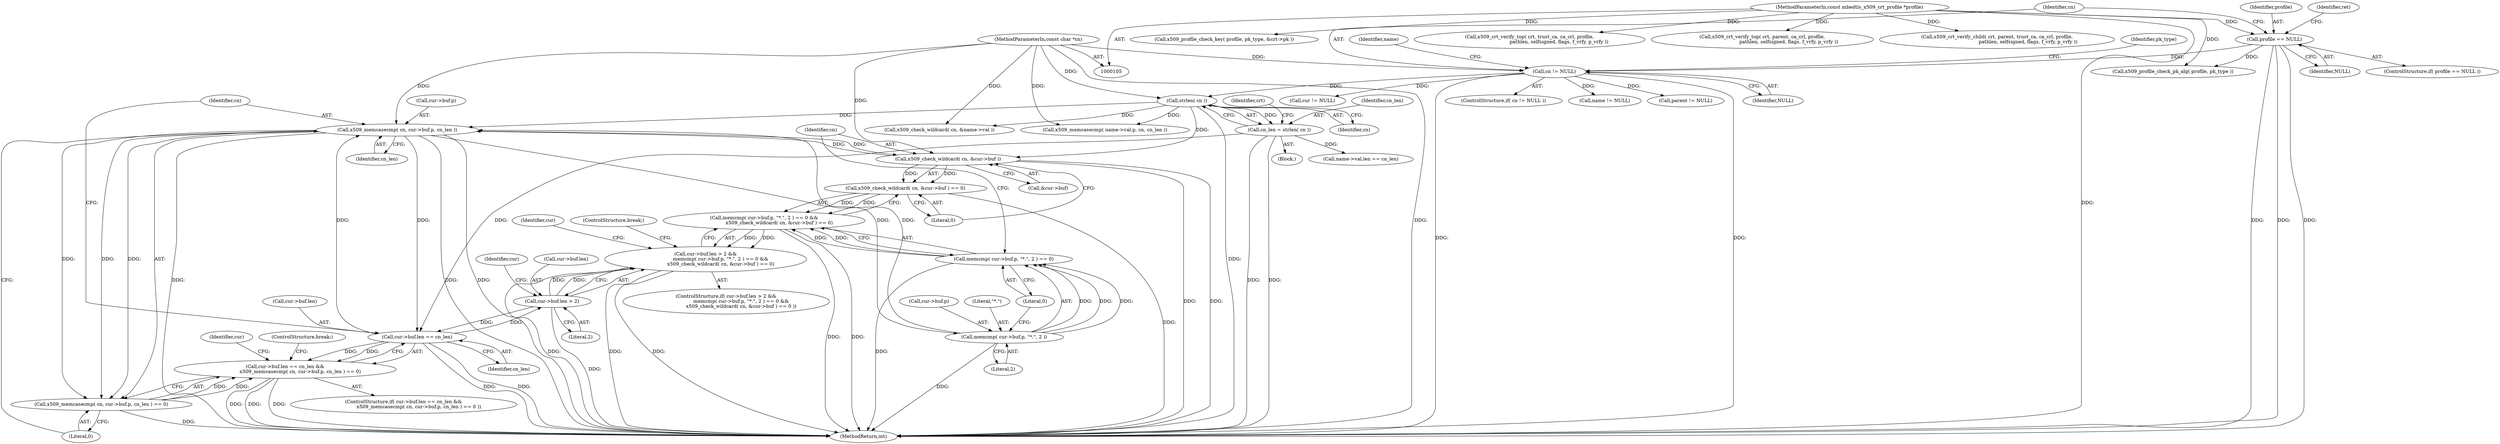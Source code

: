 digraph "0_mbedtls_31458a18788b0cf0b722acda9bb2f2fe13a3fb32_0@pointer" {
"1000188" [label="(Call,x509_memcasecmp( cn, cur->buf.p, cn_len ))"];
"1000158" [label="(Call,strlen( cn ))"];
"1000146" [label="(Call,cn != NULL)"];
"1000110" [label="(MethodParameterIn,const char *cn)"];
"1000137" [label="(Call,profile == NULL)"];
"1000109" [label="(MethodParameterIn,const mbedtls_x509_crt_profile *profile)"];
"1000219" [label="(Call,x509_check_wildcard( cn, &cur->buf ))"];
"1000188" [label="(Call,x509_memcasecmp( cn, cur->buf.p, cn_len ))"];
"1000209" [label="(Call,memcmp( cur->buf.p, \"*.\", 2 ))"];
"1000180" [label="(Call,cur->buf.len == cn_len)"];
"1000200" [label="(Call,cur->buf.len > 2)"];
"1000156" [label="(Call,cn_len = strlen( cn ))"];
"1000179" [label="(Call,cur->buf.len == cn_len &&\n                    x509_memcasecmp( cn, cur->buf.p, cn_len ) == 0)"];
"1000187" [label="(Call,x509_memcasecmp( cn, cur->buf.p, cn_len ) == 0)"];
"1000208" [label="(Call,memcmp( cur->buf.p, \"*.\", 2 ) == 0)"];
"1000207" [label="(Call,memcmp( cur->buf.p, \"*.\", 2 ) == 0 &&\n                    x509_check_wildcard( cn, &cur->buf ) == 0)"];
"1000199" [label="(Call,cur->buf.len > 2 &&\n                    memcmp( cur->buf.p, \"*.\", 2 ) == 0 &&\n                    x509_check_wildcard( cn, &cur->buf ) == 0)"];
"1000218" [label="(Call,x509_check_wildcard( cn, &cur->buf ) == 0)"];
"1000110" [label="(MethodParameterIn,const char *cn)"];
"1000199" [label="(Call,cur->buf.len > 2 &&\n                    memcmp( cur->buf.p, \"*.\", 2 ) == 0 &&\n                    x509_check_wildcard( cn, &cur->buf ) == 0)"];
"1000159" [label="(Identifier,cn)"];
"1000208" [label="(Call,memcmp( cur->buf.p, \"*.\", 2 ) == 0)"];
"1000137" [label="(Call,profile == NULL)"];
"1000149" [label="(Block,)"];
"1000212" [label="(Identifier,cur)"];
"1000158" [label="(Call,strlen( cn ))"];
"1000142" [label="(Identifier,ret)"];
"1000220" [label="(Identifier,cn)"];
"1000178" [label="(ControlStructure,if( cur->buf.len == cn_len &&\n                    x509_memcasecmp( cn, cur->buf.p, cn_len ) == 0 ))"];
"1000451" [label="(Call,x509_crt_verify_top( crt, trust_ca, ca_crl, profile,\n                                       pathlen, selfsigned, flags, f_vrfy, p_vrfy ))"];
"1000174" [label="(Call,cur != NULL)"];
"1000227" [label="(ControlStructure,break;)"];
"1000210" [label="(Call,cur->buf.p)"];
"1000186" [label="(Identifier,cn_len)"];
"1000163" [label="(Identifier,crt)"];
"1000151" [label="(Identifier,name)"];
"1000181" [label="(Call,cur->buf.len)"];
"1000147" [label="(Identifier,cn)"];
"1000207" [label="(Call,memcmp( cur->buf.p, \"*.\", 2 ) == 0 &&\n                    x509_check_wildcard( cn, &cur->buf ) == 0)"];
"1000189" [label="(Identifier,cn)"];
"1000299" [label="(Call,x509_check_wildcard( cn, &name->val ))"];
"1000225" [label="(Literal,0)"];
"1000197" [label="(ControlStructure,break;)"];
"1000218" [label="(Call,x509_check_wildcard( cn, &cur->buf ) == 0)"];
"1000187" [label="(Call,x509_memcasecmp( cn, cur->buf.p, cn_len ) == 0)"];
"1000216" [label="(Literal,2)"];
"1000215" [label="(Literal,\"*.\")"];
"1000109" [label="(MethodParameterIn,const mbedtls_x509_crt_profile *profile)"];
"1000219" [label="(Call,x509_check_wildcard( cn, &cur->buf ))"];
"1000190" [label="(Call,cur->buf.p)"];
"1000196" [label="(Literal,0)"];
"1000203" [label="(Identifier,cur)"];
"1000157" [label="(Identifier,cn_len)"];
"1000260" [label="(Call,name->val.len == cn_len)"];
"1000139" [label="(Identifier,NULL)"];
"1000188" [label="(Call,x509_memcasecmp( cn, cur->buf.p, cn_len ))"];
"1000145" [label="(ControlStructure,if( cn != NULL ))"];
"1000156" [label="(Call,cn_len = strlen( cn ))"];
"1000321" [label="(Identifier,pk_type)"];
"1000244" [label="(Call,name != NULL)"];
"1000355" [label="(Call,parent != NULL)"];
"1000136" [label="(ControlStructure,if( profile == NULL ))"];
"1000382" [label="(Call,x509_crt_verify_top( crt, parent, ca_crl, profile,\n                                   pathlen, selfsigned, flags, f_vrfy, p_vrfy ))"];
"1000431" [label="(Call,x509_crt_verify_child( crt, parent, trust_ca, ca_crl, profile,\n                                         pathlen, selfsigned, flags, f_vrfy, p_vrfy ))"];
"1000217" [label="(Literal,0)"];
"1000268" [label="(Call,x509_memcasecmp( name->val.p, cn, cn_len ))"];
"1000221" [label="(Call,&cur->buf)"];
"1000180" [label="(Call,cur->buf.len == cn_len)"];
"1000201" [label="(Call,cur->buf.len)"];
"1000200" [label="(Call,cur->buf.len > 2)"];
"1000146" [label="(Call,cn != NULL)"];
"1000229" [label="(Identifier,cur)"];
"1000206" [label="(Literal,2)"];
"1000195" [label="(Identifier,cn_len)"];
"1000329" [label="(Call,x509_profile_check_pk_alg( profile, pk_type ))"];
"1000497" [label="(MethodReturn,int)"];
"1000148" [label="(Identifier,NULL)"];
"1000198" [label="(ControlStructure,if( cur->buf.len > 2 &&\n                    memcmp( cur->buf.p, \"*.\", 2 ) == 0 &&\n                    x509_check_wildcard( cn, &cur->buf ) == 0 ))"];
"1000339" [label="(Call,x509_profile_check_key( profile, pk_type, &crt->pk ))"];
"1000209" [label="(Call,memcmp( cur->buf.p, \"*.\", 2 ))"];
"1000138" [label="(Identifier,profile)"];
"1000179" [label="(Call,cur->buf.len == cn_len &&\n                    x509_memcasecmp( cn, cur->buf.p, cn_len ) == 0)"];
"1000188" -> "1000187"  [label="AST: "];
"1000188" -> "1000195"  [label="CFG: "];
"1000189" -> "1000188"  [label="AST: "];
"1000190" -> "1000188"  [label="AST: "];
"1000195" -> "1000188"  [label="AST: "];
"1000196" -> "1000188"  [label="CFG: "];
"1000188" -> "1000497"  [label="DDG: "];
"1000188" -> "1000497"  [label="DDG: "];
"1000188" -> "1000497"  [label="DDG: "];
"1000188" -> "1000180"  [label="DDG: "];
"1000188" -> "1000187"  [label="DDG: "];
"1000188" -> "1000187"  [label="DDG: "];
"1000188" -> "1000187"  [label="DDG: "];
"1000158" -> "1000188"  [label="DDG: "];
"1000219" -> "1000188"  [label="DDG: "];
"1000110" -> "1000188"  [label="DDG: "];
"1000209" -> "1000188"  [label="DDG: "];
"1000180" -> "1000188"  [label="DDG: "];
"1000188" -> "1000209"  [label="DDG: "];
"1000188" -> "1000219"  [label="DDG: "];
"1000158" -> "1000156"  [label="AST: "];
"1000158" -> "1000159"  [label="CFG: "];
"1000159" -> "1000158"  [label="AST: "];
"1000156" -> "1000158"  [label="CFG: "];
"1000158" -> "1000497"  [label="DDG: "];
"1000158" -> "1000156"  [label="DDG: "];
"1000146" -> "1000158"  [label="DDG: "];
"1000110" -> "1000158"  [label="DDG: "];
"1000158" -> "1000219"  [label="DDG: "];
"1000158" -> "1000268"  [label="DDG: "];
"1000158" -> "1000299"  [label="DDG: "];
"1000146" -> "1000145"  [label="AST: "];
"1000146" -> "1000148"  [label="CFG: "];
"1000147" -> "1000146"  [label="AST: "];
"1000148" -> "1000146"  [label="AST: "];
"1000151" -> "1000146"  [label="CFG: "];
"1000321" -> "1000146"  [label="CFG: "];
"1000146" -> "1000497"  [label="DDG: "];
"1000146" -> "1000497"  [label="DDG: "];
"1000110" -> "1000146"  [label="DDG: "];
"1000137" -> "1000146"  [label="DDG: "];
"1000146" -> "1000174"  [label="DDG: "];
"1000146" -> "1000244"  [label="DDG: "];
"1000146" -> "1000355"  [label="DDG: "];
"1000110" -> "1000105"  [label="AST: "];
"1000110" -> "1000497"  [label="DDG: "];
"1000110" -> "1000219"  [label="DDG: "];
"1000110" -> "1000268"  [label="DDG: "];
"1000110" -> "1000299"  [label="DDG: "];
"1000137" -> "1000136"  [label="AST: "];
"1000137" -> "1000139"  [label="CFG: "];
"1000138" -> "1000137"  [label="AST: "];
"1000139" -> "1000137"  [label="AST: "];
"1000142" -> "1000137"  [label="CFG: "];
"1000147" -> "1000137"  [label="CFG: "];
"1000137" -> "1000497"  [label="DDG: "];
"1000137" -> "1000497"  [label="DDG: "];
"1000137" -> "1000497"  [label="DDG: "];
"1000109" -> "1000137"  [label="DDG: "];
"1000137" -> "1000329"  [label="DDG: "];
"1000109" -> "1000105"  [label="AST: "];
"1000109" -> "1000497"  [label="DDG: "];
"1000109" -> "1000329"  [label="DDG: "];
"1000109" -> "1000339"  [label="DDG: "];
"1000109" -> "1000382"  [label="DDG: "];
"1000109" -> "1000431"  [label="DDG: "];
"1000109" -> "1000451"  [label="DDG: "];
"1000219" -> "1000218"  [label="AST: "];
"1000219" -> "1000221"  [label="CFG: "];
"1000220" -> "1000219"  [label="AST: "];
"1000221" -> "1000219"  [label="AST: "];
"1000225" -> "1000219"  [label="CFG: "];
"1000219" -> "1000497"  [label="DDG: "];
"1000219" -> "1000497"  [label="DDG: "];
"1000219" -> "1000218"  [label="DDG: "];
"1000219" -> "1000218"  [label="DDG: "];
"1000209" -> "1000208"  [label="AST: "];
"1000209" -> "1000216"  [label="CFG: "];
"1000210" -> "1000209"  [label="AST: "];
"1000215" -> "1000209"  [label="AST: "];
"1000216" -> "1000209"  [label="AST: "];
"1000217" -> "1000209"  [label="CFG: "];
"1000209" -> "1000497"  [label="DDG: "];
"1000209" -> "1000208"  [label="DDG: "];
"1000209" -> "1000208"  [label="DDG: "];
"1000209" -> "1000208"  [label="DDG: "];
"1000180" -> "1000179"  [label="AST: "];
"1000180" -> "1000186"  [label="CFG: "];
"1000181" -> "1000180"  [label="AST: "];
"1000186" -> "1000180"  [label="AST: "];
"1000189" -> "1000180"  [label="CFG: "];
"1000179" -> "1000180"  [label="CFG: "];
"1000180" -> "1000497"  [label="DDG: "];
"1000180" -> "1000497"  [label="DDG: "];
"1000180" -> "1000179"  [label="DDG: "];
"1000180" -> "1000179"  [label="DDG: "];
"1000200" -> "1000180"  [label="DDG: "];
"1000156" -> "1000180"  [label="DDG: "];
"1000180" -> "1000200"  [label="DDG: "];
"1000200" -> "1000199"  [label="AST: "];
"1000200" -> "1000206"  [label="CFG: "];
"1000201" -> "1000200"  [label="AST: "];
"1000206" -> "1000200"  [label="AST: "];
"1000212" -> "1000200"  [label="CFG: "];
"1000199" -> "1000200"  [label="CFG: "];
"1000200" -> "1000497"  [label="DDG: "];
"1000200" -> "1000199"  [label="DDG: "];
"1000200" -> "1000199"  [label="DDG: "];
"1000156" -> "1000149"  [label="AST: "];
"1000157" -> "1000156"  [label="AST: "];
"1000163" -> "1000156"  [label="CFG: "];
"1000156" -> "1000497"  [label="DDG: "];
"1000156" -> "1000497"  [label="DDG: "];
"1000156" -> "1000260"  [label="DDG: "];
"1000179" -> "1000178"  [label="AST: "];
"1000179" -> "1000187"  [label="CFG: "];
"1000187" -> "1000179"  [label="AST: "];
"1000197" -> "1000179"  [label="CFG: "];
"1000203" -> "1000179"  [label="CFG: "];
"1000179" -> "1000497"  [label="DDG: "];
"1000179" -> "1000497"  [label="DDG: "];
"1000179" -> "1000497"  [label="DDG: "];
"1000187" -> "1000179"  [label="DDG: "];
"1000187" -> "1000179"  [label="DDG: "];
"1000187" -> "1000196"  [label="CFG: "];
"1000196" -> "1000187"  [label="AST: "];
"1000187" -> "1000497"  [label="DDG: "];
"1000208" -> "1000207"  [label="AST: "];
"1000208" -> "1000217"  [label="CFG: "];
"1000217" -> "1000208"  [label="AST: "];
"1000220" -> "1000208"  [label="CFG: "];
"1000207" -> "1000208"  [label="CFG: "];
"1000208" -> "1000497"  [label="DDG: "];
"1000208" -> "1000207"  [label="DDG: "];
"1000208" -> "1000207"  [label="DDG: "];
"1000207" -> "1000199"  [label="AST: "];
"1000207" -> "1000218"  [label="CFG: "];
"1000218" -> "1000207"  [label="AST: "];
"1000199" -> "1000207"  [label="CFG: "];
"1000207" -> "1000497"  [label="DDG: "];
"1000207" -> "1000497"  [label="DDG: "];
"1000207" -> "1000199"  [label="DDG: "];
"1000207" -> "1000199"  [label="DDG: "];
"1000218" -> "1000207"  [label="DDG: "];
"1000218" -> "1000207"  [label="DDG: "];
"1000199" -> "1000198"  [label="AST: "];
"1000227" -> "1000199"  [label="CFG: "];
"1000229" -> "1000199"  [label="CFG: "];
"1000199" -> "1000497"  [label="DDG: "];
"1000199" -> "1000497"  [label="DDG: "];
"1000199" -> "1000497"  [label="DDG: "];
"1000218" -> "1000225"  [label="CFG: "];
"1000225" -> "1000218"  [label="AST: "];
"1000218" -> "1000497"  [label="DDG: "];
}
